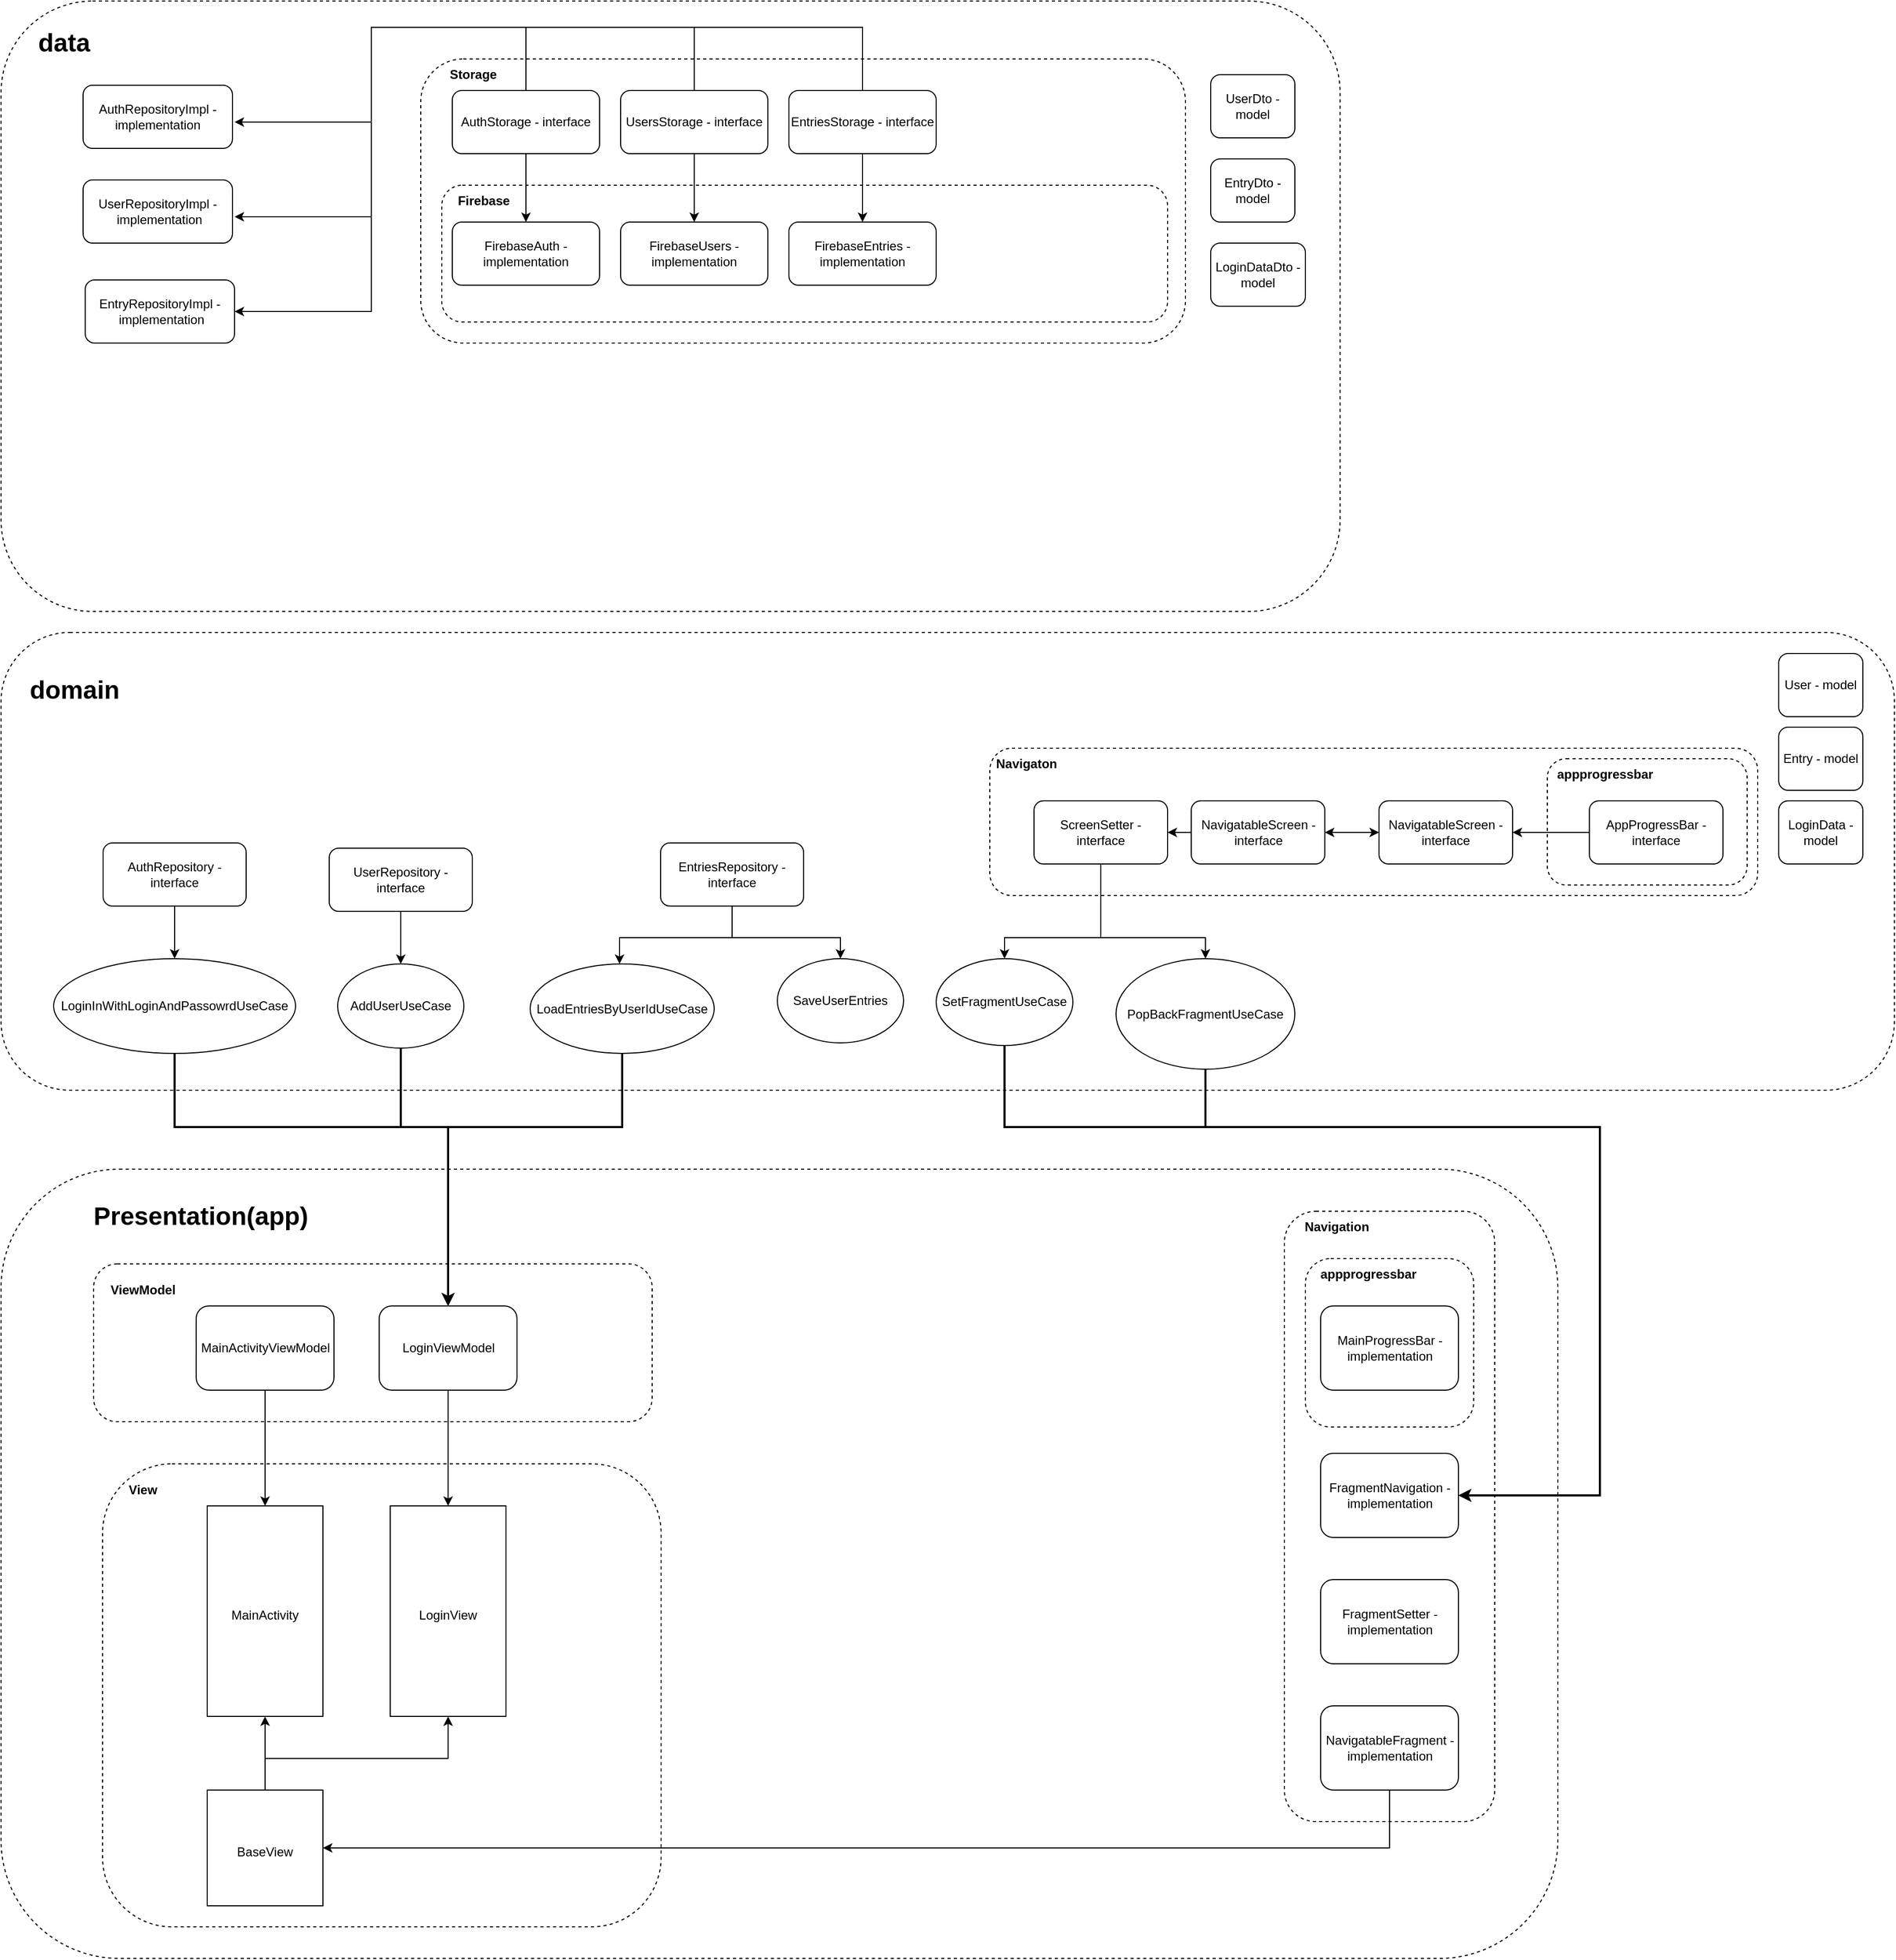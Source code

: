 <mxfile version="17.1.2"><diagram id="mcuKYYPqepPxnzwjY7ND" name="my-good-mood"><mxGraphModel dx="1456" dy="2134" grid="1" gridSize="10" guides="1" tooltips="1" connect="1" arrows="1" fold="1" page="1" pageScale="1" pageWidth="827" pageHeight="1169" math="0" shadow="0"><root><mxCell id="0"/><mxCell id="1" parent="0"/><mxCell id="fi2WDrQyYmFRdpCdvTvE-3" value="" style="rounded=1;whiteSpace=wrap;html=1;dashed=1;strokeWidth=1;" parent="1" vertex="1"><mxGeometry x="200" y="450" width="1480" height="750" as="geometry"/></mxCell><mxCell id="fi2WDrQyYmFRdpCdvTvE-248" value="" style="rounded=1;whiteSpace=wrap;html=1;dashed=1;fontSize=12;strokeWidth=1;" parent="1" vertex="1"><mxGeometry x="1420" y="490" width="200" height="580" as="geometry"/></mxCell><mxCell id="BgCjOkm7MFAFTTfxGLmG-11" value="" style="rounded=1;whiteSpace=wrap;html=1;dashed=1;fontSize=12;strokeWidth=1;" vertex="1" parent="1"><mxGeometry x="1440" y="535" width="160" height="160" as="geometry"/></mxCell><mxCell id="fi2WDrQyYmFRdpCdvTvE-92" value="" style="rounded=1;whiteSpace=wrap;html=1;fontSize=12;dashed=1;" parent="1" vertex="1"><mxGeometry x="200" y="-60" width="1800" height="435" as="geometry"/></mxCell><mxCell id="fi2WDrQyYmFRdpCdvTvE-258" value="" style="rounded=1;whiteSpace=wrap;html=1;dashed=1;fontSize=12;strokeWidth=1;" parent="1" vertex="1"><mxGeometry x="1140" y="50" width="730" height="140" as="geometry"/></mxCell><mxCell id="BgCjOkm7MFAFTTfxGLmG-9" value="" style="rounded=1;whiteSpace=wrap;html=1;dashed=1;fontSize=12;strokeWidth=1;" vertex="1" parent="1"><mxGeometry x="1670" y="60" width="190" height="120" as="geometry"/></mxCell><mxCell id="fi2WDrQyYmFRdpCdvTvE-242" value="" style="rounded=1;whiteSpace=wrap;html=1;fontSize=12;dashed=1;" parent="1" vertex="1"><mxGeometry x="296.5" y="730" width="531" height="440" as="geometry"/></mxCell><mxCell id="fi2WDrQyYmFRdpCdvTvE-240" value="" style="rounded=1;whiteSpace=wrap;html=1;fontSize=12;dashed=1;" parent="1" vertex="1"><mxGeometry x="288" y="540" width="531" height="150" as="geometry"/></mxCell><mxCell id="fi2WDrQyYmFRdpCdvTvE-231" style="edgeStyle=orthogonalEdgeStyle;rounded=0;orthogonalLoop=1;jettySize=auto;html=1;entryX=0.5;entryY=0;entryDx=0;entryDy=0;fontSize=12;strokeWidth=2;" parent="1" source="fi2WDrQyYmFRdpCdvTvE-32" target="fi2WDrQyYmFRdpCdvTvE-220" edge="1"><mxGeometry relative="1" as="geometry"><Array as="points"><mxPoint x="365" y="410"/><mxPoint x="625" y="410"/></Array></mxGeometry></mxCell><mxCell id="fi2WDrQyYmFRdpCdvTvE-32" value="LoginInWithLoginAndPassowrdUseCase" style="ellipse;whiteSpace=wrap;html=1;fontSize=12;" parent="1" vertex="1"><mxGeometry x="250" y="250" width="230" height="90" as="geometry"/></mxCell><mxCell id="fi2WDrQyYmFRdpCdvTvE-36" value="&lt;font size=&quot;1&quot;&gt;&lt;b style=&quot;font-size: 24px&quot;&gt;domain&lt;/b&gt;&lt;/font&gt;" style="text;html=1;strokeColor=none;fillColor=none;align=center;verticalAlign=middle;whiteSpace=wrap;rounded=0;fontSize=12;" parent="1" vertex="1"><mxGeometry x="230" y="-20" width="80" height="30" as="geometry"/></mxCell><mxCell id="fi2WDrQyYmFRdpCdvTvE-37" value="" style="rounded=1;whiteSpace=wrap;html=1;fontSize=12;dashed=1;" parent="1" vertex="1"><mxGeometry x="200" y="-660" width="1273" height="580" as="geometry"/></mxCell><mxCell id="fi2WDrQyYmFRdpCdvTvE-39" value="&lt;font size=&quot;1&quot;&gt;&lt;b style=&quot;font-size: 24px&quot;&gt;data&lt;/b&gt;&lt;/font&gt;" style="text;html=1;strokeColor=none;fillColor=none;align=center;verticalAlign=middle;whiteSpace=wrap;rounded=0;fontSize=12;" parent="1" vertex="1"><mxGeometry x="220" y="-635" width="80" height="30" as="geometry"/></mxCell><mxCell id="fi2WDrQyYmFRdpCdvTvE-51" value="" style="rounded=1;whiteSpace=wrap;html=1;fontSize=12;dashed=1;" parent="1" vertex="1"><mxGeometry x="599" y="-605" width="727" height="270" as="geometry"/></mxCell><mxCell id="fi2WDrQyYmFRdpCdvTvE-56" value="" style="rounded=1;whiteSpace=wrap;html=1;fontSize=12;dashed=1;" parent="1" vertex="1"><mxGeometry x="619" y="-485" width="690" height="130" as="geometry"/></mxCell><mxCell id="fi2WDrQyYmFRdpCdvTvE-53" value="&lt;b&gt;Storage&lt;/b&gt;" style="text;html=1;strokeColor=none;fillColor=none;align=center;verticalAlign=middle;whiteSpace=wrap;rounded=0;fontSize=12;" parent="1" vertex="1"><mxGeometry x="619" y="-605" width="60" height="30" as="geometry"/></mxCell><mxCell id="fi2WDrQyYmFRdpCdvTvE-58" value="&lt;b&gt;Firebase&lt;/b&gt;" style="text;html=1;strokeColor=none;fillColor=none;align=center;verticalAlign=middle;whiteSpace=wrap;rounded=0;fontSize=12;" parent="1" vertex="1"><mxGeometry x="629" y="-485" width="60" height="30" as="geometry"/></mxCell><mxCell id="fi2WDrQyYmFRdpCdvTvE-61" value="" style="edgeStyle=orthogonalEdgeStyle;rounded=0;orthogonalLoop=1;jettySize=auto;html=1;fontSize=12;exitX=0.5;exitY=0;exitDx=0;exitDy=0;" parent="1" source="fi2WDrQyYmFRdpCdvTvE-86" edge="1"><mxGeometry relative="1" as="geometry"><mxPoint x="629" y="-545" as="sourcePoint"/><mxPoint x="422" y="-545" as="targetPoint"/><Array as="points"><mxPoint x="699" y="-635"/><mxPoint x="552" y="-635"/><mxPoint x="552" y="-545"/></Array></mxGeometry></mxCell><mxCell id="fi2WDrQyYmFRdpCdvTvE-66" value="" style="edgeStyle=orthogonalEdgeStyle;rounded=0;orthogonalLoop=1;jettySize=auto;html=1;fontSize=12;" parent="1" edge="1"><mxGeometry relative="1" as="geometry"><mxPoint x="699" y="-515" as="sourcePoint"/><mxPoint x="699" y="-450" as="targetPoint"/></mxGeometry></mxCell><mxCell id="fi2WDrQyYmFRdpCdvTvE-162" style="edgeStyle=orthogonalEdgeStyle;rounded=0;orthogonalLoop=1;jettySize=auto;html=1;fontSize=12;strokeWidth=2;entryX=0.5;entryY=0;entryDx=0;entryDy=0;" parent="1" source="fi2WDrQyYmFRdpCdvTvE-73" target="fi2WDrQyYmFRdpCdvTvE-220" edge="1"><mxGeometry relative="1" as="geometry"><mxPoint x="655" y="515" as="targetPoint"/><Array as="points"><mxPoint x="580" y="410"/><mxPoint x="625" y="410"/></Array></mxGeometry></mxCell><mxCell id="fi2WDrQyYmFRdpCdvTvE-73" value="AddUserUseCase" style="ellipse;whiteSpace=wrap;html=1;fontSize=12;" parent="1" vertex="1"><mxGeometry x="520" y="255" width="120" height="80" as="geometry"/></mxCell><mxCell id="fi2WDrQyYmFRdpCdvTvE-133" value="" style="edgeStyle=orthogonalEdgeStyle;rounded=0;orthogonalLoop=1;jettySize=auto;html=1;fontSize=12;" parent="1" source="fi2WDrQyYmFRdpCdvTvE-82" target="fi2WDrQyYmFRdpCdvTvE-32" edge="1"><mxGeometry relative="1" as="geometry"/></mxCell><mxCell id="fi2WDrQyYmFRdpCdvTvE-82" value="&lt;span&gt;AuthRepository - interface&lt;/span&gt;" style="rounded=1;whiteSpace=wrap;html=1;fontSize=12;" parent="1" vertex="1"><mxGeometry x="297" y="140" width="136" height="60" as="geometry"/></mxCell><mxCell id="fi2WDrQyYmFRdpCdvTvE-134" value="" style="edgeStyle=orthogonalEdgeStyle;rounded=0;orthogonalLoop=1;jettySize=auto;html=1;fontSize=12;" parent="1" source="fi2WDrQyYmFRdpCdvTvE-83" target="fi2WDrQyYmFRdpCdvTvE-73" edge="1"><mxGeometry relative="1" as="geometry"/></mxCell><mxCell id="fi2WDrQyYmFRdpCdvTvE-83" value="UserRepository - interface" style="rounded=1;whiteSpace=wrap;html=1;fontSize=12;" parent="1" vertex="1"><mxGeometry x="512" y="145" width="136" height="60" as="geometry"/></mxCell><mxCell id="fi2WDrQyYmFRdpCdvTvE-85" value="AuthRepositoryImpl - implementation" style="rounded=1;whiteSpace=wrap;html=1;fontSize=12;" parent="1" vertex="1"><mxGeometry x="278" y="-580" width="142" height="60" as="geometry"/></mxCell><mxCell id="fi2WDrQyYmFRdpCdvTvE-86" value="AuthStorage - interface" style="rounded=1;whiteSpace=wrap;html=1;fontSize=12;" parent="1" vertex="1"><mxGeometry x="629" y="-575" width="140" height="60" as="geometry"/></mxCell><mxCell id="fi2WDrQyYmFRdpCdvTvE-87" value="FirebaseAuth - implementation" style="rounded=1;whiteSpace=wrap;html=1;fontSize=12;" parent="1" vertex="1"><mxGeometry x="629" y="-450" width="140" height="60" as="geometry"/></mxCell><mxCell id="fi2WDrQyYmFRdpCdvTvE-89" value="UserRepositoryImpl -&amp;nbsp;implementation" style="rounded=1;whiteSpace=wrap;html=1;fontSize=12;" parent="1" vertex="1"><mxGeometry x="278" y="-490" width="142" height="60" as="geometry"/></mxCell><mxCell id="fi2WDrQyYmFRdpCdvTvE-98" style="edgeStyle=orthogonalEdgeStyle;rounded=0;orthogonalLoop=1;jettySize=auto;html=1;entryX=0.5;entryY=0;entryDx=0;entryDy=0;fontSize=12;" parent="1" source="fi2WDrQyYmFRdpCdvTvE-94" target="fi2WDrQyYmFRdpCdvTvE-96" edge="1"><mxGeometry relative="1" as="geometry"/></mxCell><mxCell id="fi2WDrQyYmFRdpCdvTvE-109" style="edgeStyle=orthogonalEdgeStyle;rounded=0;orthogonalLoop=1;jettySize=auto;html=1;fontSize=12;" parent="1" source="fi2WDrQyYmFRdpCdvTvE-94" edge="1"><mxGeometry relative="1" as="geometry"><mxPoint x="422" y="-455" as="targetPoint"/><Array as="points"><mxPoint x="859" y="-635"/><mxPoint x="552" y="-635"/><mxPoint x="552" y="-455"/></Array></mxGeometry></mxCell><mxCell id="fi2WDrQyYmFRdpCdvTvE-94" value="UsersStorage - interface" style="rounded=1;whiteSpace=wrap;html=1;fontSize=12;" parent="1" vertex="1"><mxGeometry x="789" y="-575" width="140" height="60" as="geometry"/></mxCell><mxCell id="fi2WDrQyYmFRdpCdvTvE-96" value="FirebaseUsers - implementation" style="rounded=1;whiteSpace=wrap;html=1;fontSize=12;" parent="1" vertex="1"><mxGeometry x="789" y="-450" width="140" height="60" as="geometry"/></mxCell><mxCell id="fi2WDrQyYmFRdpCdvTvE-163" style="edgeStyle=orthogonalEdgeStyle;rounded=0;orthogonalLoop=1;jettySize=auto;html=1;fontSize=12;strokeWidth=2;entryX=0.5;entryY=0;entryDx=0;entryDy=0;" parent="1" source="fi2WDrQyYmFRdpCdvTvE-99" target="fi2WDrQyYmFRdpCdvTvE-220" edge="1"><mxGeometry relative="1" as="geometry"><mxPoint x="655" y="515" as="targetPoint"/><Array as="points"><mxPoint x="791" y="410"/><mxPoint x="625" y="410"/></Array></mxGeometry></mxCell><mxCell id="fi2WDrQyYmFRdpCdvTvE-99" value="LoadEntriesByUserIdUseCase" style="ellipse;whiteSpace=wrap;html=1;fontSize=12;" parent="1" vertex="1"><mxGeometry x="703" y="255" width="175" height="85" as="geometry"/></mxCell><mxCell id="fi2WDrQyYmFRdpCdvTvE-135" value="" style="edgeStyle=orthogonalEdgeStyle;rounded=0;orthogonalLoop=1;jettySize=auto;html=1;fontSize=12;" parent="1" source="fi2WDrQyYmFRdpCdvTvE-101" target="fi2WDrQyYmFRdpCdvTvE-99" edge="1"><mxGeometry relative="1" as="geometry"><Array as="points"><mxPoint x="895" y="230"/><mxPoint x="788" y="230"/></Array></mxGeometry></mxCell><mxCell id="fi2WDrQyYmFRdpCdvTvE-101" value="EntriesRepository - interface" style="rounded=1;whiteSpace=wrap;html=1;fontSize=12;" parent="1" vertex="1"><mxGeometry x="827" y="140" width="136" height="60" as="geometry"/></mxCell><mxCell id="fi2WDrQyYmFRdpCdvTvE-104" value="EntryRepositoryImpl -&amp;nbsp;implementation" style="rounded=1;whiteSpace=wrap;html=1;fontSize=12;" parent="1" vertex="1"><mxGeometry x="280" y="-395" width="142" height="60" as="geometry"/></mxCell><mxCell id="fi2WDrQyYmFRdpCdvTvE-108" value="" style="edgeStyle=orthogonalEdgeStyle;rounded=0;orthogonalLoop=1;jettySize=auto;html=1;fontSize=12;" parent="1" source="fi2WDrQyYmFRdpCdvTvE-106" target="fi2WDrQyYmFRdpCdvTvE-107" edge="1"><mxGeometry relative="1" as="geometry"><Array as="points"><mxPoint x="1019" y="-525"/><mxPoint x="1019" y="-525"/></Array></mxGeometry></mxCell><mxCell id="fi2WDrQyYmFRdpCdvTvE-110" style="edgeStyle=orthogonalEdgeStyle;rounded=0;orthogonalLoop=1;jettySize=auto;html=1;fontSize=12;entryX=1;entryY=0.5;entryDx=0;entryDy=0;" parent="1" source="fi2WDrQyYmFRdpCdvTvE-106" target="fi2WDrQyYmFRdpCdvTvE-104" edge="1"><mxGeometry relative="1" as="geometry"><mxPoint x="460" y="-360" as="targetPoint"/><Array as="points"><mxPoint x="1019" y="-635"/><mxPoint x="552" y="-635"/><mxPoint x="552" y="-365"/></Array></mxGeometry></mxCell><mxCell id="fi2WDrQyYmFRdpCdvTvE-106" value="EntriesStorage - interface" style="rounded=1;whiteSpace=wrap;html=1;fontSize=12;" parent="1" vertex="1"><mxGeometry x="949" y="-575" width="140" height="60" as="geometry"/></mxCell><mxCell id="fi2WDrQyYmFRdpCdvTvE-107" value="FirebaseEntries - implementation" style="rounded=1;whiteSpace=wrap;html=1;fontSize=12;" parent="1" vertex="1"><mxGeometry x="949" y="-450" width="140" height="60" as="geometry"/></mxCell><mxCell id="fi2WDrQyYmFRdpCdvTvE-112" value="SaveUserEntries" style="ellipse;whiteSpace=wrap;html=1;fontSize=12;" parent="1" vertex="1"><mxGeometry x="938" y="250" width="120" height="80" as="geometry"/></mxCell><mxCell id="fi2WDrQyYmFRdpCdvTvE-136" value="" style="edgeStyle=orthogonalEdgeStyle;rounded=0;orthogonalLoop=1;jettySize=auto;html=1;fontSize=12;exitX=0.5;exitY=1;exitDx=0;exitDy=0;" parent="1" source="fi2WDrQyYmFRdpCdvTvE-101" target="fi2WDrQyYmFRdpCdvTvE-112" edge="1"><mxGeometry relative="1" as="geometry"><mxPoint x="998.0" y="205" as="sourcePoint"/><Array as="points"><mxPoint x="895" y="230"/><mxPoint x="998" y="230"/></Array></mxGeometry></mxCell><mxCell id="fi2WDrQyYmFRdpCdvTvE-173" value="UserDto&amp;nbsp;- model" style="rounded=1;whiteSpace=wrap;html=1;fontSize=12;" parent="1" vertex="1"><mxGeometry x="1350" y="-590" width="80" height="60" as="geometry"/></mxCell><mxCell id="fi2WDrQyYmFRdpCdvTvE-174" value="EntryDto&amp;nbsp;- model" style="rounded=1;whiteSpace=wrap;html=1;fontSize=12;" parent="1" vertex="1"><mxGeometry x="1350" y="-510" width="80" height="60" as="geometry"/></mxCell><mxCell id="fi2WDrQyYmFRdpCdvTvE-175" value="User - model" style="rounded=1;whiteSpace=wrap;html=1;fontSize=12;" parent="1" vertex="1"><mxGeometry x="1890" y="-40" width="80" height="60" as="geometry"/></mxCell><mxCell id="fi2WDrQyYmFRdpCdvTvE-176" value="Entry - model" style="rounded=1;whiteSpace=wrap;html=1;fontSize=12;" parent="1" vertex="1"><mxGeometry x="1890" y="30" width="80" height="60" as="geometry"/></mxCell><mxCell id="fi2WDrQyYmFRdpCdvTvE-177" value="LoginData&amp;nbsp;- model" style="rounded=1;whiteSpace=wrap;html=1;fontSize=12;" parent="1" vertex="1"><mxGeometry x="1890" y="100" width="80" height="60" as="geometry"/></mxCell><mxCell id="fi2WDrQyYmFRdpCdvTvE-178" value="LoginDataDto&amp;nbsp;- model" style="rounded=1;whiteSpace=wrap;html=1;fontSize=12;" parent="1" vertex="1"><mxGeometry x="1350" y="-430" width="90" height="60" as="geometry"/></mxCell><mxCell id="fi2WDrQyYmFRdpCdvTvE-265" style="edgeStyle=orthogonalEdgeStyle;rounded=0;orthogonalLoop=1;jettySize=auto;html=1;entryX=1;entryY=0.5;entryDx=0;entryDy=0;fontSize=12;startArrow=none;startFill=0;strokeWidth=2;" parent="1" source="fi2WDrQyYmFRdpCdvTvE-187" target="fi2WDrQyYmFRdpCdvTvE-208" edge="1"><mxGeometry relative="1" as="geometry"><Array as="points"><mxPoint x="1154" y="410"/><mxPoint x="1720" y="410"/><mxPoint x="1720" y="760"/></Array></mxGeometry></mxCell><mxCell id="fi2WDrQyYmFRdpCdvTvE-187" value="SetFragmentUseCase" style="ellipse;whiteSpace=wrap;html=1;fontSize=12;" parent="1" vertex="1"><mxGeometry x="1089" y="250" width="130" height="82.5" as="geometry"/></mxCell><mxCell id="fi2WDrQyYmFRdpCdvTvE-266" style="edgeStyle=orthogonalEdgeStyle;rounded=0;orthogonalLoop=1;jettySize=auto;html=1;entryX=1;entryY=0.5;entryDx=0;entryDy=0;fontSize=12;startArrow=none;startFill=0;strokeWidth=2;" parent="1" source="fi2WDrQyYmFRdpCdvTvE-190" target="fi2WDrQyYmFRdpCdvTvE-208" edge="1"><mxGeometry relative="1" as="geometry"><Array as="points"><mxPoint x="1345" y="410"/><mxPoint x="1720" y="410"/><mxPoint x="1720" y="760"/></Array></mxGeometry></mxCell><mxCell id="fi2WDrQyYmFRdpCdvTvE-190" value="PopBackFragmentUseCase" style="ellipse;whiteSpace=wrap;html=1;fontSize=12;" parent="1" vertex="1"><mxGeometry x="1260" y="250" width="170" height="105" as="geometry"/></mxCell><mxCell id="fi2WDrQyYmFRdpCdvTvE-198" value="&lt;font style=&quot;font-size: 24px&quot;&gt;&lt;b&gt;Presentation(app)&lt;/b&gt;&lt;/font&gt;" style="text;html=1;strokeColor=none;fillColor=none;align=center;verticalAlign=middle;whiteSpace=wrap;rounded=0;fontSize=12;" parent="1" vertex="1"><mxGeometry x="250" y="470" width="280" height="50" as="geometry"/></mxCell><mxCell id="fi2WDrQyYmFRdpCdvTvE-200" value="&lt;font style=&quot;font-size: 12px&quot;&gt;MainActivity&lt;/font&gt;" style="rounded=0;whiteSpace=wrap;html=1;fontSize=24;" parent="1" vertex="1"><mxGeometry x="396" y="770" width="110" height="200" as="geometry"/></mxCell><mxCell id="fi2WDrQyYmFRdpCdvTvE-202" value="" style="edgeStyle=orthogonalEdgeStyle;rounded=0;orthogonalLoop=1;jettySize=auto;html=1;fontSize=12;strokeWidth=1;" parent="1" source="fi2WDrQyYmFRdpCdvTvE-201" target="fi2WDrQyYmFRdpCdvTvE-200" edge="1"><mxGeometry relative="1" as="geometry"/></mxCell><mxCell id="fi2WDrQyYmFRdpCdvTvE-201" value="MainActivityViewModel" style="rounded=1;whiteSpace=wrap;html=1;fontSize=12;" parent="1" vertex="1"><mxGeometry x="385.5" y="580" width="131" height="80" as="geometry"/></mxCell><mxCell id="fi2WDrQyYmFRdpCdvTvE-207" value="FragmentSetter - implementation" style="rounded=1;whiteSpace=wrap;html=1;fontSize=12;" parent="1" vertex="1"><mxGeometry x="1454.5" y="840" width="131" height="80" as="geometry"/></mxCell><mxCell id="fi2WDrQyYmFRdpCdvTvE-208" value="FragmentNavigation - implementation" style="rounded=1;whiteSpace=wrap;html=1;fontSize=12;" parent="1" vertex="1"><mxGeometry x="1454.5" y="720" width="131" height="80" as="geometry"/></mxCell><mxCell id="fi2WDrQyYmFRdpCdvTvE-219" value="&lt;font style=&quot;font-size: 12px&quot;&gt;LoginView&lt;/font&gt;" style="rounded=0;whiteSpace=wrap;html=1;fontSize=24;" parent="1" vertex="1"><mxGeometry x="570" y="770" width="110" height="200" as="geometry"/></mxCell><mxCell id="fi2WDrQyYmFRdpCdvTvE-246" style="edgeStyle=orthogonalEdgeStyle;rounded=0;orthogonalLoop=1;jettySize=auto;html=1;entryX=0.5;entryY=0;entryDx=0;entryDy=0;fontSize=12;startArrow=none;startFill=0;strokeWidth=1;" parent="1" source="fi2WDrQyYmFRdpCdvTvE-220" target="fi2WDrQyYmFRdpCdvTvE-219" edge="1"><mxGeometry relative="1" as="geometry"/></mxCell><mxCell id="fi2WDrQyYmFRdpCdvTvE-220" value="LoginViewModel" style="rounded=1;whiteSpace=wrap;html=1;fontSize=12;" parent="1" vertex="1"><mxGeometry x="559.5" y="580" width="131" height="80" as="geometry"/></mxCell><mxCell id="fi2WDrQyYmFRdpCdvTvE-241" value="&lt;b&gt;ViewModel&lt;/b&gt;" style="text;html=1;strokeColor=none;fillColor=none;align=center;verticalAlign=middle;whiteSpace=wrap;rounded=0;dashed=1;fontSize=12;" parent="1" vertex="1"><mxGeometry x="305" y="550" width="60" height="30" as="geometry"/></mxCell><mxCell id="fi2WDrQyYmFRdpCdvTvE-243" value="&lt;b&gt;View&lt;/b&gt;" style="text;html=1;strokeColor=none;fillColor=none;align=center;verticalAlign=middle;whiteSpace=wrap;rounded=0;dashed=1;fontSize=12;" parent="1" vertex="1"><mxGeometry x="305" y="740" width="60" height="30" as="geometry"/></mxCell><mxCell id="fi2WDrQyYmFRdpCdvTvE-249" value="&lt;b&gt;Navigation&lt;/b&gt;" style="text;html=1;strokeColor=none;fillColor=none;align=center;verticalAlign=middle;whiteSpace=wrap;rounded=0;dashed=1;fontSize=12;" parent="1" vertex="1"><mxGeometry x="1430" y="490" width="80" height="30" as="geometry"/></mxCell><mxCell id="fi2WDrQyYmFRdpCdvTvE-254" value="" style="edgeStyle=orthogonalEdgeStyle;rounded=0;orthogonalLoop=1;jettySize=auto;html=1;fontSize=12;startArrow=none;startFill=0;strokeWidth=1;" parent="1" source="fi2WDrQyYmFRdpCdvTvE-251" target="fi2WDrQyYmFRdpCdvTvE-190" edge="1"><mxGeometry relative="1" as="geometry"><Array as="points"><mxPoint x="1245" y="230"/><mxPoint x="1345" y="230"/></Array></mxGeometry></mxCell><mxCell id="fi2WDrQyYmFRdpCdvTvE-256" style="edgeStyle=orthogonalEdgeStyle;rounded=0;orthogonalLoop=1;jettySize=auto;html=1;entryX=0.5;entryY=0;entryDx=0;entryDy=0;fontSize=12;startArrow=none;startFill=0;strokeWidth=1;" parent="1" source="fi2WDrQyYmFRdpCdvTvE-251" target="fi2WDrQyYmFRdpCdvTvE-187" edge="1"><mxGeometry relative="1" as="geometry"><Array as="points"><mxPoint x="1245" y="230"/><mxPoint x="1154" y="230"/></Array></mxGeometry></mxCell><mxCell id="fi2WDrQyYmFRdpCdvTvE-251" value="ScreenSetter - interface" style="rounded=1;whiteSpace=wrap;html=1;fontSize=12;" parent="1" vertex="1"><mxGeometry x="1182" y="100" width="127" height="60" as="geometry"/></mxCell><mxCell id="fi2WDrQyYmFRdpCdvTvE-259" value="&lt;b&gt;Navigaton&lt;/b&gt;" style="text;html=1;strokeColor=none;fillColor=none;align=center;verticalAlign=middle;whiteSpace=wrap;rounded=0;dashed=1;fontSize=12;" parent="1" vertex="1"><mxGeometry x="1140" y="50" width="70" height="30" as="geometry"/></mxCell><mxCell id="fi2WDrQyYmFRdpCdvTvE-261" style="edgeStyle=orthogonalEdgeStyle;rounded=0;orthogonalLoop=1;jettySize=auto;html=1;entryX=1;entryY=0.5;entryDx=0;entryDy=0;fontSize=12;startArrow=none;startFill=0;strokeWidth=1;" parent="1" source="fi2WDrQyYmFRdpCdvTvE-260" target="fi2WDrQyYmFRdpCdvTvE-251" edge="1"><mxGeometry relative="1" as="geometry"/></mxCell><mxCell id="fi2WDrQyYmFRdpCdvTvE-260" value="NavigatableScreen - interface" style="rounded=1;whiteSpace=wrap;html=1;fontSize=12;" parent="1" vertex="1"><mxGeometry x="1331.5" y="100" width="127" height="60" as="geometry"/></mxCell><mxCell id="BgCjOkm7MFAFTTfxGLmG-8" style="edgeStyle=orthogonalEdgeStyle;rounded=0;orthogonalLoop=1;jettySize=auto;html=1;entryX=1;entryY=0.5;entryDx=0;entryDy=0;" edge="1" parent="1" source="fi2WDrQyYmFRdpCdvTvE-263" target="BgCjOkm7MFAFTTfxGLmG-3"><mxGeometry relative="1" as="geometry"><Array as="points"><mxPoint x="1520" y="1095"/></Array></mxGeometry></mxCell><mxCell id="fi2WDrQyYmFRdpCdvTvE-263" value="NavigatableFragment - implementation" style="rounded=1;whiteSpace=wrap;html=1;fontSize=12;" parent="1" vertex="1"><mxGeometry x="1454.5" y="960" width="131" height="80" as="geometry"/></mxCell><mxCell id="fi2WDrQyYmFRdpCdvTvE-268" style="edgeStyle=orthogonalEdgeStyle;rounded=0;orthogonalLoop=1;jettySize=auto;html=1;entryX=1;entryY=0.5;entryDx=0;entryDy=0;fontSize=12;startArrow=classic;startFill=1;strokeWidth=1;" parent="1" source="fi2WDrQyYmFRdpCdvTvE-267" target="fi2WDrQyYmFRdpCdvTvE-260" edge="1"><mxGeometry relative="1" as="geometry"/></mxCell><mxCell id="fi2WDrQyYmFRdpCdvTvE-267" value="NavigatableScreen - interface" style="rounded=1;whiteSpace=wrap;html=1;fontSize=12;" parent="1" vertex="1"><mxGeometry x="1510" y="100" width="127" height="60" as="geometry"/></mxCell><mxCell id="BgCjOkm7MFAFTTfxGLmG-2" value="" style="edgeStyle=orthogonalEdgeStyle;rounded=0;orthogonalLoop=1;jettySize=auto;html=1;" edge="1" parent="1" source="BgCjOkm7MFAFTTfxGLmG-1" target="fi2WDrQyYmFRdpCdvTvE-267"><mxGeometry relative="1" as="geometry"/></mxCell><mxCell id="BgCjOkm7MFAFTTfxGLmG-1" value="AppProgressBar - interface" style="rounded=1;whiteSpace=wrap;html=1;fontSize=12;" vertex="1" parent="1"><mxGeometry x="1710" y="100" width="127" height="60" as="geometry"/></mxCell><mxCell id="BgCjOkm7MFAFTTfxGLmG-4" style="edgeStyle=orthogonalEdgeStyle;rounded=0;orthogonalLoop=1;jettySize=auto;html=1;entryX=0.5;entryY=1;entryDx=0;entryDy=0;" edge="1" parent="1" source="BgCjOkm7MFAFTTfxGLmG-3" target="fi2WDrQyYmFRdpCdvTvE-200"><mxGeometry relative="1" as="geometry"/></mxCell><mxCell id="BgCjOkm7MFAFTTfxGLmG-5" style="edgeStyle=orthogonalEdgeStyle;rounded=0;orthogonalLoop=1;jettySize=auto;html=1;" edge="1" parent="1" source="BgCjOkm7MFAFTTfxGLmG-3" target="fi2WDrQyYmFRdpCdvTvE-219"><mxGeometry relative="1" as="geometry"><Array as="points"><mxPoint x="451" y="1010"/><mxPoint x="625" y="1010"/></Array></mxGeometry></mxCell><mxCell id="BgCjOkm7MFAFTTfxGLmG-3" value="&lt;span style=&quot;font-size: 12px&quot;&gt;BaseView&lt;/span&gt;" style="rounded=0;whiteSpace=wrap;html=1;fontSize=24;" vertex="1" parent="1"><mxGeometry x="396" y="1040" width="110" height="110" as="geometry"/></mxCell><mxCell id="BgCjOkm7MFAFTTfxGLmG-10" value="&lt;b&gt;appprogressbar&lt;/b&gt;" style="text;html=1;strokeColor=none;fillColor=none;align=center;verticalAlign=middle;whiteSpace=wrap;rounded=0;dashed=1;fontSize=12;" vertex="1" parent="1"><mxGeometry x="1670" y="60" width="110" height="30" as="geometry"/></mxCell><mxCell id="BgCjOkm7MFAFTTfxGLmG-12" value="&lt;b&gt;appprogressbar&lt;/b&gt;" style="text;html=1;strokeColor=none;fillColor=none;align=center;verticalAlign=middle;whiteSpace=wrap;rounded=0;dashed=1;fontSize=12;" vertex="1" parent="1"><mxGeometry x="1450" y="535" width="100" height="30" as="geometry"/></mxCell><mxCell id="BgCjOkm7MFAFTTfxGLmG-13" value="MainProgressBar - implementation" style="rounded=1;whiteSpace=wrap;html=1;fontSize=12;" vertex="1" parent="1"><mxGeometry x="1454.5" y="580" width="131" height="80" as="geometry"/></mxCell></root></mxGraphModel></diagram></mxfile>